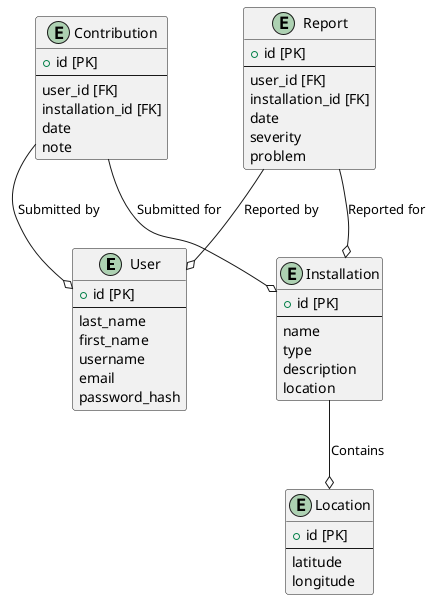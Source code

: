@startuml
!pragma teoz true

entity "User" as user {
  + id [PK]
  --
  last_name
  first_name
  username
  email
  password_hash
}

entity "Location" as location {
  + id [PK]
  --
  latitude
  longitude
}

entity "Installation" as installation {
 + id [PK]
 --
 name
 type
 description
 location
}

entity "Contribution" as contribution {
  + id [PK]
  --
  user_id [FK]
  installation_id [FK]
  date
  note
}

entity "Report" as report {
  + id [PK]
  --
  user_id [FK]
  installation_id [FK]
  date
  severity
  problem
}

installation --o location : Contains
contribution --o user : Submitted by
contribution --o installation : Submitted for
report --o user : Reported by
report --o installation : Reported for

@enduml

